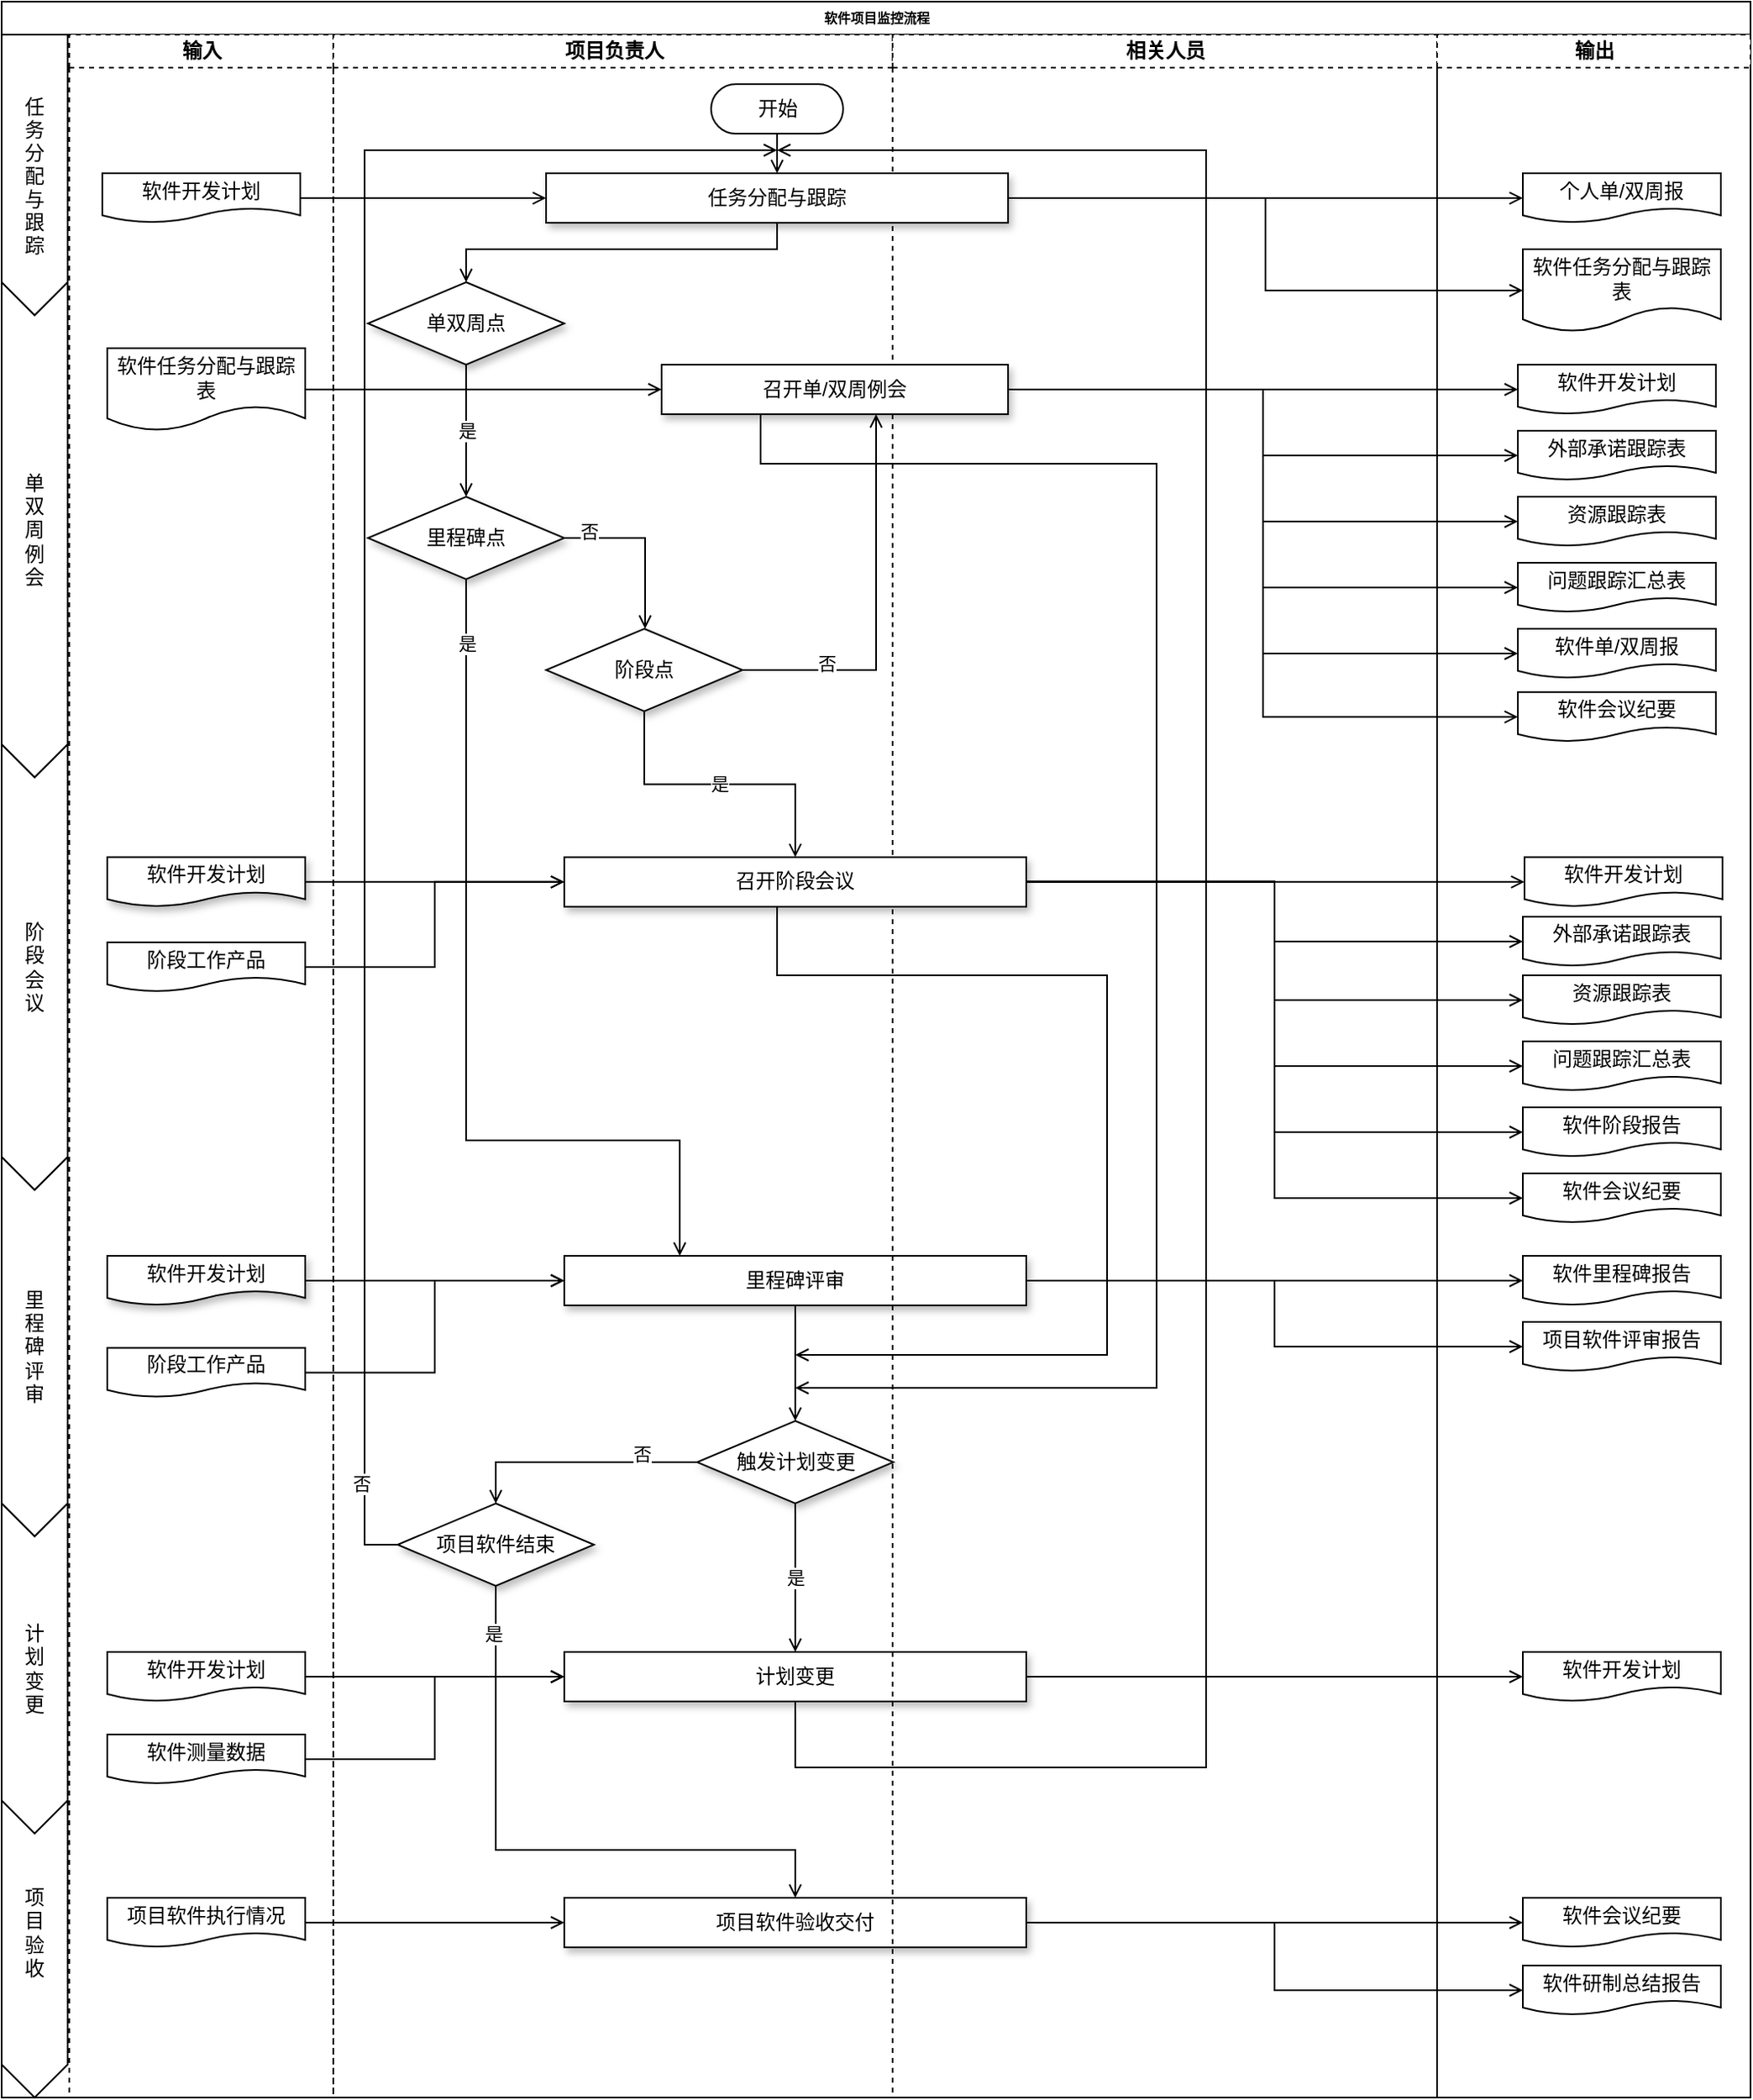 <mxfile version="14.1.8" type="github">
  <diagram id="bFNYf5g5ua2_N0QjlzBi" name="Page-1">
    <mxGraphModel dx="2130" dy="687" grid="1" gridSize="10" guides="1" tooltips="1" connect="1" arrows="1" fold="1" page="1" pageScale="1" pageWidth="827" pageHeight="1169" math="0" shadow="0">
      <root>
        <mxCell id="0" />
        <mxCell id="1" parent="0" />
        <mxCell id="qjKBD9P_O_JD6ae_mKQQ-1" value="软件项目监控流程" style="swimlane;html=1;childLayout=stackLayout;startSize=20;rounded=0;shadow=0;labelBackgroundColor=none;strokeWidth=1;fontFamily=Verdana;fontSize=8;align=center;" vertex="1" parent="1">
          <mxGeometry x="-810" width="1060" height="1270" as="geometry">
            <mxRectangle x="20" y="940" width="60" height="20" as="alternateBounds" />
          </mxGeometry>
        </mxCell>
        <mxCell id="qjKBD9P_O_JD6ae_mKQQ-2" value="" style="group" vertex="1" connectable="0" parent="qjKBD9P_O_JD6ae_mKQQ-1">
          <mxGeometry y="20" width="41" height="1250" as="geometry" />
        </mxCell>
        <mxCell id="qjKBD9P_O_JD6ae_mKQQ-3" value="里&lt;br&gt;程&lt;br&gt;碑&lt;br&gt;评&lt;br&gt;审" style="shape=step;perimeter=stepPerimeter;whiteSpace=wrap;html=1;fixedSize=1;size=20;direction=south;" vertex="1" parent="qjKBD9P_O_JD6ae_mKQQ-2">
          <mxGeometry y="680" width="40" height="230" as="geometry" />
        </mxCell>
        <mxCell id="qjKBD9P_O_JD6ae_mKQQ-4" value="阶&lt;br&gt;段&lt;br&gt;会&lt;br&gt;议" style="shape=step;perimeter=stepPerimeter;whiteSpace=wrap;html=1;fixedSize=1;size=20;direction=south;" vertex="1" parent="qjKBD9P_O_JD6ae_mKQQ-2">
          <mxGeometry y="430" width="40" height="270" as="geometry" />
        </mxCell>
        <mxCell id="qjKBD9P_O_JD6ae_mKQQ-5" value="单&lt;br&gt;双&lt;br&gt;周&lt;br&gt;例&lt;br&gt;会" style="shape=step;perimeter=stepPerimeter;whiteSpace=wrap;html=1;fixedSize=1;size=20;direction=south;" vertex="1" parent="qjKBD9P_O_JD6ae_mKQQ-2">
          <mxGeometry y="150" width="40" height="300" as="geometry" />
        </mxCell>
        <mxCell id="qjKBD9P_O_JD6ae_mKQQ-6" value="任&#xa;务&#xa;分&#xa;配&#xa;与&#xa;跟&#xa;踪" style="shape=offPageConnector;size=0.118;flipV=0;horizontal=1;" vertex="1" parent="qjKBD9P_O_JD6ae_mKQQ-2">
          <mxGeometry width="40" height="170" as="geometry" />
        </mxCell>
        <mxCell id="qjKBD9P_O_JD6ae_mKQQ-192" value="项&lt;br&gt;目&lt;br&gt;验&lt;br&gt;收" style="shape=step;perimeter=stepPerimeter;whiteSpace=wrap;html=1;fixedSize=1;size=20;direction=south;" vertex="1" parent="qjKBD9P_O_JD6ae_mKQQ-2">
          <mxGeometry y="1050" width="40" height="200" as="geometry" />
        </mxCell>
        <mxCell id="qjKBD9P_O_JD6ae_mKQQ-7" value="计&lt;br&gt;划&lt;br&gt;变&lt;br&gt;更" style="shape=step;perimeter=stepPerimeter;whiteSpace=wrap;html=1;fixedSize=1;size=20;direction=south;" vertex="1" parent="qjKBD9P_O_JD6ae_mKQQ-2">
          <mxGeometry y="890" width="40" height="200" as="geometry" />
        </mxCell>
        <mxCell id="qjKBD9P_O_JD6ae_mKQQ-19" value="输入" style="swimlane;html=1;startSize=20;dashed=1;" vertex="1" parent="qjKBD9P_O_JD6ae_mKQQ-1">
          <mxGeometry x="41" y="20" width="160" height="1250" as="geometry" />
        </mxCell>
        <mxCell id="qjKBD9P_O_JD6ae_mKQQ-20" value="阶段工作产品" style="shape=document;whiteSpace=wrap;html=1;boundedLbl=1;fontSize=12;" vertex="1" parent="qjKBD9P_O_JD6ae_mKQQ-19">
          <mxGeometry x="23" y="550" width="120" height="30" as="geometry" />
        </mxCell>
        <mxCell id="qjKBD9P_O_JD6ae_mKQQ-32" value="软件开发计划" style="shape=document;whiteSpace=wrap;html=1;boundedLbl=1;fontSize=12;" vertex="1" parent="qjKBD9P_O_JD6ae_mKQQ-19">
          <mxGeometry x="20" y="84.01" width="120" height="30" as="geometry" />
        </mxCell>
        <mxCell id="qjKBD9P_O_JD6ae_mKQQ-33" value="软件任务分配与跟踪表" style="shape=document;whiteSpace=wrap;html=1;boundedLbl=1;fontSize=12;" vertex="1" parent="qjKBD9P_O_JD6ae_mKQQ-19">
          <mxGeometry x="23" y="190" width="120" height="50" as="geometry" />
        </mxCell>
        <mxCell id="qjKBD9P_O_JD6ae_mKQQ-170" value="软件开发计划" style="shape=document;whiteSpace=wrap;html=1;boundedLbl=1;shadow=1;fontSize=12;" vertex="1" parent="qjKBD9P_O_JD6ae_mKQQ-19">
          <mxGeometry x="23" y="740" width="120" height="30" as="geometry" />
        </mxCell>
        <mxCell id="qjKBD9P_O_JD6ae_mKQQ-171" value="阶段工作产品" style="shape=document;whiteSpace=wrap;html=1;boundedLbl=1;fontSize=12;" vertex="1" parent="qjKBD9P_O_JD6ae_mKQQ-19">
          <mxGeometry x="23" y="795.75" width="120" height="30" as="geometry" />
        </mxCell>
        <mxCell id="qjKBD9P_O_JD6ae_mKQQ-193" value="项目软件执行情况" style="shape=document;whiteSpace=wrap;html=1;boundedLbl=1;fontSize=12;" vertex="1" parent="qjKBD9P_O_JD6ae_mKQQ-19">
          <mxGeometry x="23" y="1129" width="120" height="30" as="geometry" />
        </mxCell>
        <mxCell id="qjKBD9P_O_JD6ae_mKQQ-195" value="软件开发计划" style="shape=document;whiteSpace=wrap;html=1;boundedLbl=1;fontSize=12;" vertex="1" parent="qjKBD9P_O_JD6ae_mKQQ-19">
          <mxGeometry x="23" y="980" width="120" height="30" as="geometry" />
        </mxCell>
        <mxCell id="qjKBD9P_O_JD6ae_mKQQ-196" value="软件测量数据" style="shape=document;whiteSpace=wrap;html=1;boundedLbl=1;fontSize=12;" vertex="1" parent="qjKBD9P_O_JD6ae_mKQQ-19">
          <mxGeometry x="23" y="1030" width="120" height="30" as="geometry" />
        </mxCell>
        <mxCell id="qjKBD9P_O_JD6ae_mKQQ-37" value="项目负责人" style="swimlane;html=1;startSize=20;dashed=1;" vertex="1" parent="qjKBD9P_O_JD6ae_mKQQ-1">
          <mxGeometry x="201" y="20" width="339" height="1250" as="geometry" />
        </mxCell>
        <mxCell id="qjKBD9P_O_JD6ae_mKQQ-178" style="edgeStyle=orthogonalEdgeStyle;rounded=0;orthogonalLoop=1;jettySize=auto;html=1;entryX=0.5;entryY=0;entryDx=0;entryDy=0;endArrow=open;endFill=0;" edge="1" parent="qjKBD9P_O_JD6ae_mKQQ-37" source="qjKBD9P_O_JD6ae_mKQQ-155" target="qjKBD9P_O_JD6ae_mKQQ-177">
          <mxGeometry relative="1" as="geometry" />
        </mxCell>
        <mxCell id="qjKBD9P_O_JD6ae_mKQQ-155" value="里程碑评审" style="rounded=0;whiteSpace=wrap;html=1;shadow=1;fontSize=12;" vertex="1" parent="qjKBD9P_O_JD6ae_mKQQ-37">
          <mxGeometry x="140" y="740" width="280" height="30" as="geometry" />
        </mxCell>
        <mxCell id="qjKBD9P_O_JD6ae_mKQQ-156" value="项目软件验收交付" style="rounded=0;whiteSpace=wrap;html=1;shadow=1;fontSize=12;" vertex="1" parent="qjKBD9P_O_JD6ae_mKQQ-37">
          <mxGeometry x="140" y="1129" width="280" height="30" as="geometry" />
        </mxCell>
        <mxCell id="qjKBD9P_O_JD6ae_mKQQ-157" value="计划变更" style="rounded=0;whiteSpace=wrap;html=1;shadow=1;fontSize=12;" vertex="1" parent="qjKBD9P_O_JD6ae_mKQQ-37">
          <mxGeometry x="140" y="980" width="280" height="30" as="geometry" />
        </mxCell>
        <mxCell id="qjKBD9P_O_JD6ae_mKQQ-161" value="是" style="edgeStyle=orthogonalEdgeStyle;rounded=0;orthogonalLoop=1;jettySize=auto;html=1;entryX=0.5;entryY=0;entryDx=0;entryDy=0;endArrow=open;endFill=0;" edge="1" parent="qjKBD9P_O_JD6ae_mKQQ-37" source="qjKBD9P_O_JD6ae_mKQQ-158" target="qjKBD9P_O_JD6ae_mKQQ-160">
          <mxGeometry relative="1" as="geometry" />
        </mxCell>
        <mxCell id="qjKBD9P_O_JD6ae_mKQQ-158" value="单双周点" style="rhombus;whiteSpace=wrap;html=1;shadow=1;fontSize=12;" vertex="1" parent="qjKBD9P_O_JD6ae_mKQQ-37">
          <mxGeometry x="21" y="150" width="119" height="50" as="geometry" />
        </mxCell>
        <mxCell id="qjKBD9P_O_JD6ae_mKQQ-163" style="edgeStyle=orthogonalEdgeStyle;rounded=0;orthogonalLoop=1;jettySize=auto;html=1;entryX=0.5;entryY=0;entryDx=0;entryDy=0;endArrow=open;endFill=0;" edge="1" parent="qjKBD9P_O_JD6ae_mKQQ-37" source="qjKBD9P_O_JD6ae_mKQQ-160" target="qjKBD9P_O_JD6ae_mKQQ-162">
          <mxGeometry relative="1" as="geometry">
            <Array as="points">
              <mxPoint x="189" y="305" />
              <mxPoint x="189" y="360" />
            </Array>
          </mxGeometry>
        </mxCell>
        <mxCell id="qjKBD9P_O_JD6ae_mKQQ-164" value="否" style="edgeLabel;html=1;align=center;verticalAlign=middle;resizable=0;points=[];" vertex="1" connectable="0" parent="qjKBD9P_O_JD6ae_mKQQ-163">
          <mxGeometry x="-0.727" y="4" relative="1" as="geometry">
            <mxPoint as="offset" />
          </mxGeometry>
        </mxCell>
        <mxCell id="qjKBD9P_O_JD6ae_mKQQ-168" style="edgeStyle=orthogonalEdgeStyle;rounded=0;orthogonalLoop=1;jettySize=auto;html=1;entryX=0.25;entryY=0;entryDx=0;entryDy=0;endArrow=open;endFill=0;" edge="1" parent="qjKBD9P_O_JD6ae_mKQQ-37" source="qjKBD9P_O_JD6ae_mKQQ-160" target="qjKBD9P_O_JD6ae_mKQQ-155">
          <mxGeometry relative="1" as="geometry">
            <Array as="points">
              <mxPoint x="80" y="670" />
              <mxPoint x="210" y="670" />
            </Array>
          </mxGeometry>
        </mxCell>
        <mxCell id="qjKBD9P_O_JD6ae_mKQQ-169" value="是" style="edgeLabel;html=1;align=center;verticalAlign=middle;resizable=0;points=[];" vertex="1" connectable="0" parent="qjKBD9P_O_JD6ae_mKQQ-168">
          <mxGeometry x="-0.857" relative="1" as="geometry">
            <mxPoint as="offset" />
          </mxGeometry>
        </mxCell>
        <mxCell id="qjKBD9P_O_JD6ae_mKQQ-160" value="里程碑点" style="rhombus;whiteSpace=wrap;html=1;shadow=1;fontSize=12;" vertex="1" parent="qjKBD9P_O_JD6ae_mKQQ-37">
          <mxGeometry x="21" y="280" width="119" height="50" as="geometry" />
        </mxCell>
        <mxCell id="qjKBD9P_O_JD6ae_mKQQ-162" value="阶段点" style="rhombus;whiteSpace=wrap;html=1;shadow=1;fontSize=12;" vertex="1" parent="qjKBD9P_O_JD6ae_mKQQ-37">
          <mxGeometry x="129" y="360" width="119" height="50" as="geometry" />
        </mxCell>
        <mxCell id="qjKBD9P_O_JD6ae_mKQQ-180" value="是" style="edgeStyle=orthogonalEdgeStyle;rounded=0;orthogonalLoop=1;jettySize=auto;html=1;entryX=0.5;entryY=0;entryDx=0;entryDy=0;endArrow=open;endFill=0;" edge="1" parent="qjKBD9P_O_JD6ae_mKQQ-37" source="qjKBD9P_O_JD6ae_mKQQ-177" target="qjKBD9P_O_JD6ae_mKQQ-157">
          <mxGeometry relative="1" as="geometry" />
        </mxCell>
        <mxCell id="qjKBD9P_O_JD6ae_mKQQ-184" style="edgeStyle=orthogonalEdgeStyle;rounded=0;orthogonalLoop=1;jettySize=auto;html=1;entryX=0.5;entryY=0;entryDx=0;entryDy=0;endArrow=open;endFill=0;" edge="1" parent="qjKBD9P_O_JD6ae_mKQQ-37" source="qjKBD9P_O_JD6ae_mKQQ-177" target="qjKBD9P_O_JD6ae_mKQQ-181">
          <mxGeometry relative="1" as="geometry" />
        </mxCell>
        <mxCell id="qjKBD9P_O_JD6ae_mKQQ-204" value="否" style="edgeLabel;html=1;align=center;verticalAlign=middle;resizable=0;points=[];" vertex="1" connectable="0" parent="qjKBD9P_O_JD6ae_mKQQ-184">
          <mxGeometry x="-0.541" y="-5" relative="1" as="geometry">
            <mxPoint as="offset" />
          </mxGeometry>
        </mxCell>
        <mxCell id="qjKBD9P_O_JD6ae_mKQQ-177" value="触发计划变更" style="rhombus;whiteSpace=wrap;html=1;shadow=1;fontSize=12;" vertex="1" parent="qjKBD9P_O_JD6ae_mKQQ-37">
          <mxGeometry x="220.5" y="840" width="119" height="50" as="geometry" />
        </mxCell>
        <mxCell id="qjKBD9P_O_JD6ae_mKQQ-186" style="edgeStyle=orthogonalEdgeStyle;rounded=0;orthogonalLoop=1;jettySize=auto;html=1;entryX=0.5;entryY=0;entryDx=0;entryDy=0;endArrow=open;endFill=0;" edge="1" parent="qjKBD9P_O_JD6ae_mKQQ-37" source="qjKBD9P_O_JD6ae_mKQQ-181" target="qjKBD9P_O_JD6ae_mKQQ-156">
          <mxGeometry relative="1" as="geometry">
            <Array as="points">
              <mxPoint x="99" y="1100" />
              <mxPoint x="280" y="1100" />
            </Array>
          </mxGeometry>
        </mxCell>
        <mxCell id="qjKBD9P_O_JD6ae_mKQQ-189" value="是" style="edgeLabel;html=1;align=center;verticalAlign=middle;resizable=0;points=[];" vertex="1" connectable="0" parent="qjKBD9P_O_JD6ae_mKQQ-186">
          <mxGeometry x="-0.845" y="-2" relative="1" as="geometry">
            <mxPoint as="offset" />
          </mxGeometry>
        </mxCell>
        <mxCell id="qjKBD9P_O_JD6ae_mKQQ-181" value="项目软件结束" style="rhombus;whiteSpace=wrap;html=1;shadow=1;fontSize=12;" vertex="1" parent="qjKBD9P_O_JD6ae_mKQQ-37">
          <mxGeometry x="39" y="890" width="119" height="50" as="geometry" />
        </mxCell>
        <mxCell id="qjKBD9P_O_JD6ae_mKQQ-215" value="开始" style="html=1;dashed=0;whitespace=wrap;shape=mxgraph.dfd.start" vertex="1" parent="qjKBD9P_O_JD6ae_mKQQ-37">
          <mxGeometry x="229" y="30" width="80" height="30" as="geometry" />
        </mxCell>
        <mxCell id="qjKBD9P_O_JD6ae_mKQQ-64" value="相关人员" style="swimlane;html=1;startSize=20;dashed=1;" vertex="1" parent="qjKBD9P_O_JD6ae_mKQQ-1">
          <mxGeometry x="540" y="20" width="330" height="1250" as="geometry" />
        </mxCell>
        <mxCell id="qjKBD9P_O_JD6ae_mKQQ-68" value="输出" style="swimlane;html=1;startSize=20;dashed=1;" vertex="1" parent="qjKBD9P_O_JD6ae_mKQQ-1">
          <mxGeometry x="870" y="20" width="190" height="1250" as="geometry" />
        </mxCell>
        <mxCell id="qjKBD9P_O_JD6ae_mKQQ-69" value="个人单/双周报" style="shape=document;whiteSpace=wrap;html=1;boundedLbl=1;fontSize=12;" vertex="1" parent="qjKBD9P_O_JD6ae_mKQQ-68">
          <mxGeometry x="52" y="84.01" width="120" height="30" as="geometry" />
        </mxCell>
        <mxCell id="qjKBD9P_O_JD6ae_mKQQ-70" value="软件开发计划" style="shape=document;whiteSpace=wrap;html=1;boundedLbl=1;fontSize=12;" vertex="1" parent="qjKBD9P_O_JD6ae_mKQQ-68">
          <mxGeometry x="53" y="498.41" width="120" height="30" as="geometry" />
        </mxCell>
        <mxCell id="qjKBD9P_O_JD6ae_mKQQ-128" value="软件任务分配与跟踪表" style="shape=document;whiteSpace=wrap;html=1;boundedLbl=1;fontSize=12;" vertex="1" parent="qjKBD9P_O_JD6ae_mKQQ-68">
          <mxGeometry x="52" y="130" width="120" height="50" as="geometry" />
        </mxCell>
        <mxCell id="qjKBD9P_O_JD6ae_mKQQ-131" value="软件开发计划" style="shape=document;whiteSpace=wrap;html=1;boundedLbl=1;fontSize=12;" vertex="1" parent="qjKBD9P_O_JD6ae_mKQQ-68">
          <mxGeometry x="49" y="200" width="120" height="30" as="geometry" />
        </mxCell>
        <mxCell id="qjKBD9P_O_JD6ae_mKQQ-132" value="外部承诺跟踪表" style="shape=document;whiteSpace=wrap;html=1;boundedLbl=1;fontSize=12;" vertex="1" parent="qjKBD9P_O_JD6ae_mKQQ-68">
          <mxGeometry x="49" y="240" width="120" height="30" as="geometry" />
        </mxCell>
        <mxCell id="qjKBD9P_O_JD6ae_mKQQ-133" value="资源跟踪表" style="shape=document;whiteSpace=wrap;html=1;boundedLbl=1;fontSize=12;" vertex="1" parent="qjKBD9P_O_JD6ae_mKQQ-68">
          <mxGeometry x="49" y="280" width="120" height="30" as="geometry" />
        </mxCell>
        <mxCell id="qjKBD9P_O_JD6ae_mKQQ-134" value="问题跟踪汇总表" style="shape=document;whiteSpace=wrap;html=1;boundedLbl=1;fontSize=12;" vertex="1" parent="qjKBD9P_O_JD6ae_mKQQ-68">
          <mxGeometry x="49" y="320" width="120" height="30" as="geometry" />
        </mxCell>
        <mxCell id="qjKBD9P_O_JD6ae_mKQQ-135" value="软件单/双周报" style="shape=document;whiteSpace=wrap;html=1;boundedLbl=1;fontSize=12;" vertex="1" parent="qjKBD9P_O_JD6ae_mKQQ-68">
          <mxGeometry x="49" y="360" width="120" height="30" as="geometry" />
        </mxCell>
        <mxCell id="qjKBD9P_O_JD6ae_mKQQ-136" value="软件会议纪要" style="shape=document;whiteSpace=wrap;html=1;boundedLbl=1;fontSize=12;" vertex="1" parent="qjKBD9P_O_JD6ae_mKQQ-68">
          <mxGeometry x="49" y="398.41" width="120" height="30" as="geometry" />
        </mxCell>
        <mxCell id="qjKBD9P_O_JD6ae_mKQQ-147" value="外部承诺跟踪表" style="shape=document;whiteSpace=wrap;html=1;boundedLbl=1;fontSize=12;" vertex="1" parent="qjKBD9P_O_JD6ae_mKQQ-68">
          <mxGeometry x="52" y="534.5" width="120" height="30" as="geometry" />
        </mxCell>
        <mxCell id="qjKBD9P_O_JD6ae_mKQQ-148" value="资源跟踪表" style="shape=document;whiteSpace=wrap;html=1;boundedLbl=1;fontSize=12;" vertex="1" parent="qjKBD9P_O_JD6ae_mKQQ-68">
          <mxGeometry x="52" y="570" width="120" height="30" as="geometry" />
        </mxCell>
        <mxCell id="qjKBD9P_O_JD6ae_mKQQ-149" value="问题跟踪汇总表" style="shape=document;whiteSpace=wrap;html=1;boundedLbl=1;fontSize=12;" vertex="1" parent="qjKBD9P_O_JD6ae_mKQQ-68">
          <mxGeometry x="52" y="610" width="120" height="30" as="geometry" />
        </mxCell>
        <mxCell id="qjKBD9P_O_JD6ae_mKQQ-150" value="软件会议纪要" style="shape=document;whiteSpace=wrap;html=1;boundedLbl=1;fontSize=12;" vertex="1" parent="qjKBD9P_O_JD6ae_mKQQ-68">
          <mxGeometry x="52" y="690" width="120" height="30" as="geometry" />
        </mxCell>
        <mxCell id="qjKBD9P_O_JD6ae_mKQQ-151" value="软件阶段报告" style="shape=document;whiteSpace=wrap;html=1;boundedLbl=1;fontSize=12;" vertex="1" parent="qjKBD9P_O_JD6ae_mKQQ-68">
          <mxGeometry x="52" y="650" width="120" height="30" as="geometry" />
        </mxCell>
        <mxCell id="qjKBD9P_O_JD6ae_mKQQ-205" value="软件开发计划" style="shape=document;whiteSpace=wrap;html=1;boundedLbl=1;fontSize=12;" vertex="1" parent="qjKBD9P_O_JD6ae_mKQQ-68">
          <mxGeometry x="52" y="980" width="120" height="30" as="geometry" />
        </mxCell>
        <mxCell id="qjKBD9P_O_JD6ae_mKQQ-206" value="软件里程碑报告" style="shape=document;whiteSpace=wrap;html=1;boundedLbl=1;fontSize=12;" vertex="1" parent="qjKBD9P_O_JD6ae_mKQQ-68">
          <mxGeometry x="52" y="740" width="120" height="30" as="geometry" />
        </mxCell>
        <mxCell id="qjKBD9P_O_JD6ae_mKQQ-207" value="项目软件评审报告" style="shape=document;whiteSpace=wrap;html=1;boundedLbl=1;fontSize=12;" vertex="1" parent="qjKBD9P_O_JD6ae_mKQQ-68">
          <mxGeometry x="52" y="780" width="120" height="30" as="geometry" />
        </mxCell>
        <mxCell id="qjKBD9P_O_JD6ae_mKQQ-210" value="软件会议纪要" style="shape=document;whiteSpace=wrap;html=1;boundedLbl=1;fontSize=12;" vertex="1" parent="qjKBD9P_O_JD6ae_mKQQ-68">
          <mxGeometry x="52" y="1129" width="120" height="30" as="geometry" />
        </mxCell>
        <mxCell id="qjKBD9P_O_JD6ae_mKQQ-211" value="软件研制总结报告" style="shape=document;whiteSpace=wrap;html=1;boundedLbl=1;fontSize=12;" vertex="1" parent="qjKBD9P_O_JD6ae_mKQQ-68">
          <mxGeometry x="52" y="1170" width="120" height="30" as="geometry" />
        </mxCell>
        <mxCell id="qjKBD9P_O_JD6ae_mKQQ-194" style="edgeStyle=orthogonalEdgeStyle;rounded=0;orthogonalLoop=1;jettySize=auto;html=1;entryX=0;entryY=0.5;entryDx=0;entryDy=0;endArrow=open;endFill=0;" edge="1" parent="qjKBD9P_O_JD6ae_mKQQ-1" source="qjKBD9P_O_JD6ae_mKQQ-193" target="qjKBD9P_O_JD6ae_mKQQ-156">
          <mxGeometry relative="1" as="geometry" />
        </mxCell>
        <mxCell id="qjKBD9P_O_JD6ae_mKQQ-197" style="edgeStyle=orthogonalEdgeStyle;rounded=0;orthogonalLoop=1;jettySize=auto;html=1;entryX=0;entryY=0.5;entryDx=0;entryDy=0;endArrow=open;endFill=0;" edge="1" parent="qjKBD9P_O_JD6ae_mKQQ-1" source="qjKBD9P_O_JD6ae_mKQQ-195" target="qjKBD9P_O_JD6ae_mKQQ-157">
          <mxGeometry relative="1" as="geometry" />
        </mxCell>
        <mxCell id="qjKBD9P_O_JD6ae_mKQQ-198" style="edgeStyle=orthogonalEdgeStyle;rounded=0;orthogonalLoop=1;jettySize=auto;html=1;entryX=0;entryY=0.5;entryDx=0;entryDy=0;endArrow=open;endFill=0;" edge="1" parent="qjKBD9P_O_JD6ae_mKQQ-1" source="qjKBD9P_O_JD6ae_mKQQ-196" target="qjKBD9P_O_JD6ae_mKQQ-157">
          <mxGeometry relative="1" as="geometry" />
        </mxCell>
        <mxCell id="qjKBD9P_O_JD6ae_mKQQ-199" style="edgeStyle=orthogonalEdgeStyle;rounded=0;orthogonalLoop=1;jettySize=auto;html=1;entryX=0;entryY=0.5;entryDx=0;entryDy=0;endArrow=open;endFill=0;" edge="1" parent="qjKBD9P_O_JD6ae_mKQQ-1" source="qjKBD9P_O_JD6ae_mKQQ-170" target="qjKBD9P_O_JD6ae_mKQQ-155">
          <mxGeometry relative="1" as="geometry" />
        </mxCell>
        <mxCell id="qjKBD9P_O_JD6ae_mKQQ-200" style="edgeStyle=orthogonalEdgeStyle;rounded=0;orthogonalLoop=1;jettySize=auto;html=1;entryX=0;entryY=0.5;entryDx=0;entryDy=0;endArrow=open;endFill=0;" edge="1" parent="qjKBD9P_O_JD6ae_mKQQ-1" source="qjKBD9P_O_JD6ae_mKQQ-171" target="qjKBD9P_O_JD6ae_mKQQ-155">
          <mxGeometry relative="1" as="geometry" />
        </mxCell>
        <mxCell id="qjKBD9P_O_JD6ae_mKQQ-208" style="edgeStyle=orthogonalEdgeStyle;rounded=0;orthogonalLoop=1;jettySize=auto;html=1;entryX=0;entryY=0.5;entryDx=0;entryDy=0;endArrow=open;endFill=0;" edge="1" parent="qjKBD9P_O_JD6ae_mKQQ-1" source="qjKBD9P_O_JD6ae_mKQQ-155" target="qjKBD9P_O_JD6ae_mKQQ-206">
          <mxGeometry relative="1" as="geometry" />
        </mxCell>
        <mxCell id="qjKBD9P_O_JD6ae_mKQQ-209" style="edgeStyle=orthogonalEdgeStyle;rounded=0;orthogonalLoop=1;jettySize=auto;html=1;entryX=0;entryY=0.5;entryDx=0;entryDy=0;endArrow=open;endFill=0;" edge="1" parent="qjKBD9P_O_JD6ae_mKQQ-1" source="qjKBD9P_O_JD6ae_mKQQ-155" target="qjKBD9P_O_JD6ae_mKQQ-207">
          <mxGeometry relative="1" as="geometry" />
        </mxCell>
        <mxCell id="qjKBD9P_O_JD6ae_mKQQ-212" style="edgeStyle=orthogonalEdgeStyle;rounded=0;orthogonalLoop=1;jettySize=auto;html=1;entryX=0;entryY=0.5;entryDx=0;entryDy=0;endArrow=open;endFill=0;" edge="1" parent="qjKBD9P_O_JD6ae_mKQQ-1" source="qjKBD9P_O_JD6ae_mKQQ-156" target="qjKBD9P_O_JD6ae_mKQQ-210">
          <mxGeometry relative="1" as="geometry" />
        </mxCell>
        <mxCell id="qjKBD9P_O_JD6ae_mKQQ-213" style="edgeStyle=orthogonalEdgeStyle;rounded=0;orthogonalLoop=1;jettySize=auto;html=1;entryX=0;entryY=0.5;entryDx=0;entryDy=0;endArrow=open;endFill=0;" edge="1" parent="qjKBD9P_O_JD6ae_mKQQ-1" source="qjKBD9P_O_JD6ae_mKQQ-156" target="qjKBD9P_O_JD6ae_mKQQ-211">
          <mxGeometry relative="1" as="geometry" />
        </mxCell>
        <mxCell id="qjKBD9P_O_JD6ae_mKQQ-214" style="edgeStyle=orthogonalEdgeStyle;rounded=0;orthogonalLoop=1;jettySize=auto;html=1;entryX=0;entryY=0.5;entryDx=0;entryDy=0;endArrow=open;endFill=0;" edge="1" parent="qjKBD9P_O_JD6ae_mKQQ-1" source="qjKBD9P_O_JD6ae_mKQQ-157" target="qjKBD9P_O_JD6ae_mKQQ-205">
          <mxGeometry relative="1" as="geometry" />
        </mxCell>
        <mxCell id="qjKBD9P_O_JD6ae_mKQQ-152" style="edgeStyle=orthogonalEdgeStyle;rounded=0;orthogonalLoop=1;jettySize=auto;html=1;entryX=0;entryY=0.5;entryDx=0;entryDy=0;endArrow=open;endFill=0;" edge="1" parent="1" source="qjKBD9P_O_JD6ae_mKQQ-81" target="qjKBD9P_O_JD6ae_mKQQ-110">
          <mxGeometry relative="1" as="geometry" />
        </mxCell>
        <mxCell id="qjKBD9P_O_JD6ae_mKQQ-81" value="软件开发计划" style="shape=document;whiteSpace=wrap;html=1;boundedLbl=1;shadow=1;fontSize=12;" vertex="1" parent="1">
          <mxGeometry x="-746" y="518.41" width="120" height="30" as="geometry" />
        </mxCell>
        <mxCell id="qjKBD9P_O_JD6ae_mKQQ-82" style="edgeStyle=elbowEdgeStyle;rounded=0;orthogonalLoop=1;jettySize=auto;html=1;endArrow=open;endFill=0;" edge="1" parent="1" source="qjKBD9P_O_JD6ae_mKQQ-83" target="qjKBD9P_O_JD6ae_mKQQ-69">
          <mxGeometry relative="1" as="geometry" />
        </mxCell>
        <mxCell id="qjKBD9P_O_JD6ae_mKQQ-129" style="edgeStyle=orthogonalEdgeStyle;rounded=0;orthogonalLoop=1;jettySize=auto;html=1;entryX=0;entryY=0.5;entryDx=0;entryDy=0;endArrow=open;endFill=0;" edge="1" parent="1" source="qjKBD9P_O_JD6ae_mKQQ-83" target="qjKBD9P_O_JD6ae_mKQQ-128">
          <mxGeometry relative="1" as="geometry" />
        </mxCell>
        <mxCell id="qjKBD9P_O_JD6ae_mKQQ-159" style="edgeStyle=orthogonalEdgeStyle;rounded=0;orthogonalLoop=1;jettySize=auto;html=1;entryX=0.5;entryY=0;entryDx=0;entryDy=0;endArrow=open;endFill=0;" edge="1" parent="1" source="qjKBD9P_O_JD6ae_mKQQ-83" target="qjKBD9P_O_JD6ae_mKQQ-158">
          <mxGeometry relative="1" as="geometry">
            <Array as="points">
              <mxPoint x="-340" y="150" />
              <mxPoint x="-528" y="150" />
            </Array>
          </mxGeometry>
        </mxCell>
        <mxCell id="qjKBD9P_O_JD6ae_mKQQ-83" value="任务分配与跟踪" style="rounded=0;whiteSpace=wrap;html=1;shadow=1;fontSize=12;" vertex="1" parent="1">
          <mxGeometry x="-480" y="104.01" width="280" height="30" as="geometry" />
        </mxCell>
        <mxCell id="qjKBD9P_O_JD6ae_mKQQ-109" style="edgeStyle=orthogonalEdgeStyle;rounded=0;orthogonalLoop=1;jettySize=auto;html=1;entryX=0;entryY=0.5;entryDx=0;entryDy=0;endArrow=open;endFill=0;" edge="1" parent="1" source="qjKBD9P_O_JD6ae_mKQQ-110" target="qjKBD9P_O_JD6ae_mKQQ-70">
          <mxGeometry relative="1" as="geometry" />
        </mxCell>
        <mxCell id="qjKBD9P_O_JD6ae_mKQQ-172" style="edgeStyle=orthogonalEdgeStyle;rounded=0;orthogonalLoop=1;jettySize=auto;html=1;entryX=0;entryY=0.5;entryDx=0;entryDy=0;endArrow=open;endFill=0;" edge="1" parent="1" source="qjKBD9P_O_JD6ae_mKQQ-110" target="qjKBD9P_O_JD6ae_mKQQ-147">
          <mxGeometry relative="1" as="geometry" />
        </mxCell>
        <mxCell id="qjKBD9P_O_JD6ae_mKQQ-173" style="edgeStyle=orthogonalEdgeStyle;rounded=0;orthogonalLoop=1;jettySize=auto;html=1;entryX=0;entryY=0.5;entryDx=0;entryDy=0;endArrow=open;endFill=0;" edge="1" parent="1" source="qjKBD9P_O_JD6ae_mKQQ-110" target="qjKBD9P_O_JD6ae_mKQQ-148">
          <mxGeometry relative="1" as="geometry" />
        </mxCell>
        <mxCell id="qjKBD9P_O_JD6ae_mKQQ-174" style="edgeStyle=orthogonalEdgeStyle;rounded=0;orthogonalLoop=1;jettySize=auto;html=1;entryX=0;entryY=0.5;entryDx=0;entryDy=0;endArrow=open;endFill=0;" edge="1" parent="1" source="qjKBD9P_O_JD6ae_mKQQ-110" target="qjKBD9P_O_JD6ae_mKQQ-149">
          <mxGeometry relative="1" as="geometry" />
        </mxCell>
        <mxCell id="qjKBD9P_O_JD6ae_mKQQ-175" style="edgeStyle=orthogonalEdgeStyle;rounded=0;orthogonalLoop=1;jettySize=auto;html=1;entryX=0;entryY=0.5;entryDx=0;entryDy=0;endArrow=open;endFill=0;" edge="1" parent="1" source="qjKBD9P_O_JD6ae_mKQQ-110" target="qjKBD9P_O_JD6ae_mKQQ-151">
          <mxGeometry relative="1" as="geometry" />
        </mxCell>
        <mxCell id="qjKBD9P_O_JD6ae_mKQQ-176" style="edgeStyle=orthogonalEdgeStyle;rounded=0;orthogonalLoop=1;jettySize=auto;html=1;entryX=0;entryY=0.5;entryDx=0;entryDy=0;endArrow=open;endFill=0;" edge="1" parent="1" source="qjKBD9P_O_JD6ae_mKQQ-110" target="qjKBD9P_O_JD6ae_mKQQ-150">
          <mxGeometry relative="1" as="geometry" />
        </mxCell>
        <mxCell id="qjKBD9P_O_JD6ae_mKQQ-201" style="edgeStyle=orthogonalEdgeStyle;rounded=0;orthogonalLoop=1;jettySize=auto;html=1;endArrow=open;endFill=0;" edge="1" parent="1" source="qjKBD9P_O_JD6ae_mKQQ-110">
          <mxGeometry relative="1" as="geometry">
            <mxPoint x="-329" y="820" as="targetPoint" />
            <Array as="points">
              <mxPoint x="-340" y="590" />
              <mxPoint x="-140" y="590" />
              <mxPoint x="-140" y="820" />
              <mxPoint x="-329" y="820" />
            </Array>
          </mxGeometry>
        </mxCell>
        <mxCell id="qjKBD9P_O_JD6ae_mKQQ-110" value="召开阶段会议" style="rounded=0;whiteSpace=wrap;html=1;shadow=1;fontSize=12;" vertex="1" parent="1">
          <mxGeometry x="-469" y="518.41" width="280" height="30" as="geometry" />
        </mxCell>
        <mxCell id="qjKBD9P_O_JD6ae_mKQQ-137" style="edgeStyle=orthogonalEdgeStyle;rounded=0;orthogonalLoop=1;jettySize=auto;html=1;entryX=0;entryY=0.5;entryDx=0;entryDy=0;endArrow=open;endFill=0;" edge="1" parent="1" source="qjKBD9P_O_JD6ae_mKQQ-124" target="qjKBD9P_O_JD6ae_mKQQ-131">
          <mxGeometry relative="1" as="geometry" />
        </mxCell>
        <mxCell id="qjKBD9P_O_JD6ae_mKQQ-138" style="edgeStyle=orthogonalEdgeStyle;rounded=0;orthogonalLoop=1;jettySize=auto;html=1;entryX=0;entryY=0.5;entryDx=0;entryDy=0;endArrow=open;endFill=0;" edge="1" parent="1" source="qjKBD9P_O_JD6ae_mKQQ-124" target="qjKBD9P_O_JD6ae_mKQQ-132">
          <mxGeometry relative="1" as="geometry" />
        </mxCell>
        <mxCell id="qjKBD9P_O_JD6ae_mKQQ-139" style="edgeStyle=orthogonalEdgeStyle;rounded=0;orthogonalLoop=1;jettySize=auto;html=1;entryX=0;entryY=0.5;entryDx=0;entryDy=0;endArrow=open;endFill=0;" edge="1" parent="1" source="qjKBD9P_O_JD6ae_mKQQ-124" target="qjKBD9P_O_JD6ae_mKQQ-133">
          <mxGeometry relative="1" as="geometry" />
        </mxCell>
        <mxCell id="qjKBD9P_O_JD6ae_mKQQ-140" style="edgeStyle=orthogonalEdgeStyle;rounded=0;orthogonalLoop=1;jettySize=auto;html=1;entryX=0;entryY=0.5;entryDx=0;entryDy=0;endArrow=open;endFill=0;" edge="1" parent="1" source="qjKBD9P_O_JD6ae_mKQQ-124" target="qjKBD9P_O_JD6ae_mKQQ-134">
          <mxGeometry relative="1" as="geometry" />
        </mxCell>
        <mxCell id="qjKBD9P_O_JD6ae_mKQQ-141" style="edgeStyle=orthogonalEdgeStyle;rounded=0;orthogonalLoop=1;jettySize=auto;html=1;entryX=0;entryY=0.5;entryDx=0;entryDy=0;endArrow=open;endFill=0;" edge="1" parent="1" source="qjKBD9P_O_JD6ae_mKQQ-124" target="qjKBD9P_O_JD6ae_mKQQ-135">
          <mxGeometry relative="1" as="geometry" />
        </mxCell>
        <mxCell id="qjKBD9P_O_JD6ae_mKQQ-179" style="edgeStyle=orthogonalEdgeStyle;rounded=0;orthogonalLoop=1;jettySize=auto;html=1;endArrow=open;endFill=0;" edge="1" parent="1" source="qjKBD9P_O_JD6ae_mKQQ-124">
          <mxGeometry relative="1" as="geometry">
            <mxPoint x="-329" y="840" as="targetPoint" />
            <Array as="points">
              <mxPoint x="-350" y="280" />
              <mxPoint x="-110" y="280" />
              <mxPoint x="-110" y="840" />
              <mxPoint x="-329" y="840" />
            </Array>
          </mxGeometry>
        </mxCell>
        <mxCell id="qjKBD9P_O_JD6ae_mKQQ-203" style="edgeStyle=orthogonalEdgeStyle;rounded=0;orthogonalLoop=1;jettySize=auto;html=1;entryX=0;entryY=0.5;entryDx=0;entryDy=0;endArrow=open;endFill=0;" edge="1" parent="1" source="qjKBD9P_O_JD6ae_mKQQ-124" target="qjKBD9P_O_JD6ae_mKQQ-136">
          <mxGeometry relative="1" as="geometry" />
        </mxCell>
        <mxCell id="qjKBD9P_O_JD6ae_mKQQ-124" value="召开单/双周例会" style="rounded=0;whiteSpace=wrap;html=1;shadow=1;fontSize=12;" vertex="1" parent="1">
          <mxGeometry x="-410" y="220" width="210" height="30" as="geometry" />
        </mxCell>
        <mxCell id="qjKBD9P_O_JD6ae_mKQQ-126" style="edgeStyle=orthogonalEdgeStyle;rounded=0;orthogonalLoop=1;jettySize=auto;html=1;entryX=0;entryY=0.5;entryDx=0;entryDy=0;endArrow=open;endFill=0;" edge="1" parent="1" source="qjKBD9P_O_JD6ae_mKQQ-32" target="qjKBD9P_O_JD6ae_mKQQ-83">
          <mxGeometry relative="1" as="geometry" />
        </mxCell>
        <mxCell id="qjKBD9P_O_JD6ae_mKQQ-130" style="edgeStyle=orthogonalEdgeStyle;rounded=0;orthogonalLoop=1;jettySize=auto;html=1;entryX=0;entryY=0.5;entryDx=0;entryDy=0;endArrow=open;endFill=0;" edge="1" parent="1" source="qjKBD9P_O_JD6ae_mKQQ-33" target="qjKBD9P_O_JD6ae_mKQQ-124">
          <mxGeometry relative="1" as="geometry" />
        </mxCell>
        <mxCell id="qjKBD9P_O_JD6ae_mKQQ-153" style="edgeStyle=orthogonalEdgeStyle;rounded=0;orthogonalLoop=1;jettySize=auto;html=1;entryX=0;entryY=0.5;entryDx=0;entryDy=0;endArrow=open;endFill=0;" edge="1" parent="1" source="qjKBD9P_O_JD6ae_mKQQ-20" target="qjKBD9P_O_JD6ae_mKQQ-110">
          <mxGeometry relative="1" as="geometry" />
        </mxCell>
        <mxCell id="qjKBD9P_O_JD6ae_mKQQ-165" style="edgeStyle=orthogonalEdgeStyle;rounded=0;orthogonalLoop=1;jettySize=auto;html=1;endArrow=open;endFill=0;" edge="1" parent="1" source="qjKBD9P_O_JD6ae_mKQQ-162">
          <mxGeometry relative="1" as="geometry">
            <mxPoint x="-280" y="250" as="targetPoint" />
            <Array as="points">
              <mxPoint x="-280" y="405" />
            </Array>
          </mxGeometry>
        </mxCell>
        <mxCell id="qjKBD9P_O_JD6ae_mKQQ-166" value="否" style="edgeLabel;html=1;align=center;verticalAlign=middle;resizable=0;points=[];" vertex="1" connectable="0" parent="qjKBD9P_O_JD6ae_mKQQ-165">
          <mxGeometry x="-0.572" y="4" relative="1" as="geometry">
            <mxPoint as="offset" />
          </mxGeometry>
        </mxCell>
        <mxCell id="qjKBD9P_O_JD6ae_mKQQ-167" value="是" style="edgeStyle=orthogonalEdgeStyle;rounded=0;orthogonalLoop=1;jettySize=auto;html=1;entryX=0.5;entryY=0;entryDx=0;entryDy=0;endArrow=open;endFill=0;" edge="1" parent="1" source="qjKBD9P_O_JD6ae_mKQQ-162" target="qjKBD9P_O_JD6ae_mKQQ-110">
          <mxGeometry relative="1" as="geometry" />
        </mxCell>
        <mxCell id="qjKBD9P_O_JD6ae_mKQQ-187" style="edgeStyle=orthogonalEdgeStyle;rounded=0;orthogonalLoop=1;jettySize=auto;html=1;endArrow=open;endFill=0;" edge="1" parent="1" source="qjKBD9P_O_JD6ae_mKQQ-181">
          <mxGeometry relative="1" as="geometry">
            <mxPoint x="-340" y="90" as="targetPoint" />
            <Array as="points">
              <mxPoint x="-590" y="935" />
              <mxPoint x="-590" y="90" />
            </Array>
          </mxGeometry>
        </mxCell>
        <mxCell id="qjKBD9P_O_JD6ae_mKQQ-188" value="否" style="edgeLabel;html=1;align=center;verticalAlign=middle;resizable=0;points=[];" vertex="1" connectable="0" parent="qjKBD9P_O_JD6ae_mKQQ-187">
          <mxGeometry x="-0.897" y="2" relative="1" as="geometry">
            <mxPoint as="offset" />
          </mxGeometry>
        </mxCell>
        <mxCell id="qjKBD9P_O_JD6ae_mKQQ-202" style="edgeStyle=orthogonalEdgeStyle;rounded=0;orthogonalLoop=1;jettySize=auto;html=1;endArrow=open;endFill=0;" edge="1" parent="1" source="qjKBD9P_O_JD6ae_mKQQ-157">
          <mxGeometry relative="1" as="geometry">
            <mxPoint x="-340" y="90" as="targetPoint" />
            <Array as="points">
              <mxPoint x="-329" y="1070" />
              <mxPoint x="-80" y="1070" />
              <mxPoint x="-80" y="90" />
              <mxPoint x="-340" y="90" />
            </Array>
          </mxGeometry>
        </mxCell>
        <mxCell id="qjKBD9P_O_JD6ae_mKQQ-216" style="edgeStyle=orthogonalEdgeStyle;rounded=0;orthogonalLoop=1;jettySize=auto;html=1;entryX=0.5;entryY=0;entryDx=0;entryDy=0;endArrow=open;endFill=0;" edge="1" parent="1" source="qjKBD9P_O_JD6ae_mKQQ-215" target="qjKBD9P_O_JD6ae_mKQQ-83">
          <mxGeometry relative="1" as="geometry" />
        </mxCell>
      </root>
    </mxGraphModel>
  </diagram>
</mxfile>
